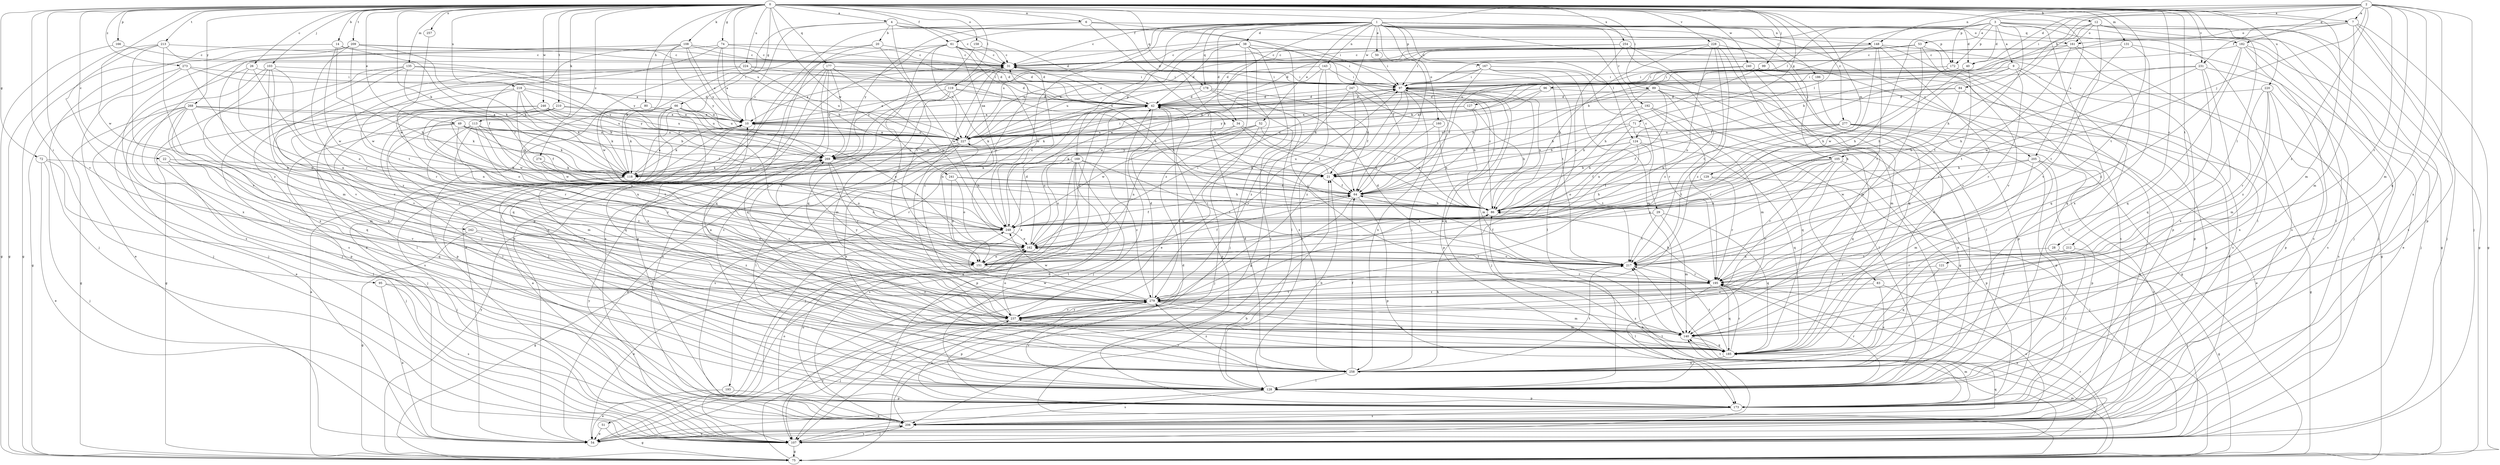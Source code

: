 strict digraph  {
0;
1;
2;
3;
4;
6;
7;
9;
10;
12;
14;
20;
21;
22;
26;
28;
29;
31;
34;
38;
40;
42;
49;
50;
51;
52;
53;
54;
61;
64;
66;
71;
72;
74;
75;
80;
83;
84;
86;
89;
95;
96;
97;
99;
103;
105;
107;
108;
113;
118;
119;
121;
124;
127;
128;
129;
131;
135;
140;
143;
148;
151;
158;
160;
161;
162;
166;
167;
169;
172;
173;
177;
178;
182;
185;
186;
192;
193;
195;
205;
206;
209;
210;
212;
213;
217;
218;
220;
224;
227;
228;
231;
237;
240;
241;
242;
246;
247;
248;
254;
257;
258;
268;
269;
273;
274;
277;
279;
0 -> 4  [label=a];
0 -> 6  [label=a];
0 -> 7  [label=a];
0 -> 12  [label=b];
0 -> 14  [label=b];
0 -> 22  [label=c];
0 -> 26  [label=c];
0 -> 28  [label=c];
0 -> 34  [label=d];
0 -> 49  [label=e];
0 -> 61  [label=f];
0 -> 66  [label=g];
0 -> 71  [label=g];
0 -> 72  [label=g];
0 -> 74  [label=g];
0 -> 80  [label=h];
0 -> 89  [label=i];
0 -> 95  [label=i];
0 -> 99  [label=j];
0 -> 103  [label=j];
0 -> 108  [label=k];
0 -> 113  [label=k];
0 -> 118  [label=k];
0 -> 119  [label=l];
0 -> 121  [label=l];
0 -> 129  [label=m];
0 -> 131  [label=m];
0 -> 135  [label=m];
0 -> 140  [label=m];
0 -> 158  [label=o];
0 -> 166  [label=p];
0 -> 177  [label=q];
0 -> 178  [label=q];
0 -> 205  [label=s];
0 -> 209  [label=t];
0 -> 210  [label=t];
0 -> 212  [label=t];
0 -> 213  [label=t];
0 -> 217  [label=t];
0 -> 218  [label=u];
0 -> 220  [label=u];
0 -> 224  [label=u];
0 -> 227  [label=u];
0 -> 228  [label=v];
0 -> 231  [label=v];
0 -> 237  [label=v];
0 -> 240  [label=w];
0 -> 241  [label=w];
0 -> 242  [label=w];
0 -> 246  [label=w];
0 -> 254  [label=x];
0 -> 257  [label=x];
0 -> 268  [label=y];
0 -> 273  [label=z];
0 -> 274  [label=z];
0 -> 277  [label=z];
1 -> 29  [label=c];
1 -> 31  [label=c];
1 -> 34  [label=d];
1 -> 38  [label=d];
1 -> 40  [label=d];
1 -> 50  [label=e];
1 -> 51  [label=e];
1 -> 52  [label=e];
1 -> 61  [label=f];
1 -> 64  [label=f];
1 -> 83  [label=h];
1 -> 105  [label=j];
1 -> 124  [label=l];
1 -> 143  [label=n];
1 -> 148  [label=n];
1 -> 160  [label=o];
1 -> 167  [label=p];
1 -> 169  [label=p];
1 -> 178  [label=q];
1 -> 182  [label=q];
1 -> 186  [label=r];
1 -> 192  [label=r];
1 -> 193  [label=r];
1 -> 205  [label=s];
1 -> 227  [label=u];
1 -> 247  [label=w];
1 -> 248  [label=w];
2 -> 7  [label=a];
2 -> 40  [label=d];
2 -> 84  [label=h];
2 -> 96  [label=i];
2 -> 105  [label=j];
2 -> 107  [label=j];
2 -> 140  [label=m];
2 -> 148  [label=n];
2 -> 172  [label=p];
2 -> 182  [label=q];
2 -> 185  [label=q];
2 -> 195  [label=r];
2 -> 258  [label=x];
2 -> 279  [label=z];
3 -> 9  [label=a];
3 -> 31  [label=c];
3 -> 40  [label=d];
3 -> 53  [label=e];
3 -> 75  [label=g];
3 -> 107  [label=j];
3 -> 124  [label=l];
3 -> 127  [label=l];
3 -> 151  [label=n];
3 -> 172  [label=p];
3 -> 206  [label=s];
3 -> 217  [label=t];
3 -> 258  [label=x];
4 -> 20  [label=b];
4 -> 31  [label=c];
4 -> 42  [label=d];
4 -> 97  [label=i];
4 -> 107  [label=j];
4 -> 172  [label=p];
4 -> 173  [label=p];
4 -> 217  [label=t];
6 -> 54  [label=e];
6 -> 64  [label=f];
6 -> 86  [label=h];
6 -> 161  [label=o];
6 -> 269  [label=y];
7 -> 21  [label=b];
7 -> 75  [label=g];
7 -> 107  [label=j];
7 -> 140  [label=m];
7 -> 161  [label=o];
7 -> 173  [label=p];
7 -> 231  [label=f];
9 -> 64  [label=f];
9 -> 86  [label=h];
9 -> 97  [label=i];
9 -> 128  [label=l];
9 -> 173  [label=p];
9 -> 195  [label=r];
10 -> 31  [label=c];
10 -> 118  [label=k];
10 -> 227  [label=u];
12 -> 21  [label=b];
12 -> 75  [label=g];
12 -> 86  [label=h];
12 -> 107  [label=j];
12 -> 161  [label=o];
12 -> 206  [label=s];
12 -> 237  [label=v];
14 -> 31  [label=c];
14 -> 86  [label=h];
14 -> 107  [label=j];
14 -> 118  [label=k];
14 -> 248  [label=w];
20 -> 31  [label=c];
20 -> 54  [label=e];
20 -> 185  [label=q];
20 -> 248  [label=w];
21 -> 64  [label=f];
21 -> 227  [label=u];
22 -> 21  [label=b];
22 -> 107  [label=j];
22 -> 185  [label=q];
22 -> 237  [label=v];
26 -> 97  [label=i];
26 -> 107  [label=j];
26 -> 151  [label=n];
26 -> 162  [label=o];
28 -> 75  [label=g];
28 -> 128  [label=l];
28 -> 151  [label=n];
29 -> 140  [label=m];
29 -> 185  [label=q];
29 -> 217  [label=t];
29 -> 248  [label=w];
31 -> 97  [label=i];
31 -> 227  [label=u];
31 -> 237  [label=v];
31 -> 269  [label=y];
34 -> 64  [label=f];
34 -> 86  [label=h];
34 -> 162  [label=o];
34 -> 227  [label=u];
38 -> 31  [label=c];
38 -> 42  [label=d];
38 -> 54  [label=e];
38 -> 107  [label=j];
38 -> 206  [label=s];
38 -> 217  [label=t];
38 -> 227  [label=u];
38 -> 279  [label=z];
40 -> 86  [label=h];
40 -> 97  [label=i];
40 -> 195  [label=r];
40 -> 269  [label=y];
42 -> 10  [label=a];
42 -> 31  [label=c];
42 -> 54  [label=e];
42 -> 107  [label=j];
42 -> 118  [label=k];
42 -> 173  [label=p];
49 -> 21  [label=b];
49 -> 64  [label=f];
49 -> 107  [label=j];
49 -> 118  [label=k];
49 -> 128  [label=l];
49 -> 151  [label=n];
49 -> 227  [label=u];
50 -> 97  [label=i];
51 -> 54  [label=e];
51 -> 75  [label=g];
52 -> 86  [label=h];
52 -> 107  [label=j];
52 -> 151  [label=n];
52 -> 227  [label=u];
52 -> 248  [label=w];
53 -> 31  [label=c];
53 -> 42  [label=d];
53 -> 97  [label=i];
53 -> 173  [label=p];
53 -> 195  [label=r];
53 -> 237  [label=v];
54 -> 42  [label=d];
61 -> 31  [label=c];
61 -> 42  [label=d];
61 -> 54  [label=e];
61 -> 97  [label=i];
61 -> 162  [label=o];
61 -> 195  [label=r];
61 -> 206  [label=s];
61 -> 227  [label=u];
61 -> 248  [label=w];
64 -> 86  [label=h];
64 -> 162  [label=o];
64 -> 173  [label=p];
64 -> 237  [label=v];
66 -> 10  [label=a];
66 -> 118  [label=k];
66 -> 151  [label=n];
66 -> 162  [label=o];
66 -> 173  [label=p];
66 -> 185  [label=q];
66 -> 217  [label=t];
66 -> 227  [label=u];
66 -> 258  [label=x];
71 -> 21  [label=b];
71 -> 86  [label=h];
71 -> 185  [label=q];
71 -> 227  [label=u];
71 -> 258  [label=x];
72 -> 54  [label=e];
72 -> 107  [label=j];
72 -> 118  [label=k];
72 -> 128  [label=l];
74 -> 10  [label=a];
74 -> 21  [label=b];
74 -> 31  [label=c];
74 -> 42  [label=d];
74 -> 128  [label=l];
74 -> 217  [label=t];
75 -> 10  [label=a];
75 -> 21  [label=b];
75 -> 140  [label=m];
75 -> 195  [label=r];
75 -> 269  [label=y];
75 -> 279  [label=z];
80 -> 10  [label=a];
80 -> 118  [label=k];
83 -> 206  [label=s];
83 -> 258  [label=x];
83 -> 279  [label=z];
84 -> 42  [label=d];
84 -> 86  [label=h];
84 -> 227  [label=u];
84 -> 258  [label=x];
86 -> 31  [label=c];
86 -> 248  [label=w];
89 -> 21  [label=b];
89 -> 42  [label=d];
89 -> 75  [label=g];
89 -> 86  [label=h];
89 -> 128  [label=l];
89 -> 140  [label=m];
89 -> 151  [label=n];
95 -> 54  [label=e];
95 -> 206  [label=s];
95 -> 279  [label=z];
96 -> 42  [label=d];
96 -> 118  [label=k];
96 -> 173  [label=p];
96 -> 269  [label=y];
97 -> 42  [label=d];
97 -> 86  [label=h];
97 -> 107  [label=j];
97 -> 140  [label=m];
97 -> 173  [label=p];
97 -> 185  [label=q];
97 -> 237  [label=v];
97 -> 258  [label=x];
97 -> 279  [label=z];
99 -> 54  [label=e];
99 -> 86  [label=h];
99 -> 97  [label=i];
103 -> 97  [label=i];
103 -> 107  [label=j];
103 -> 195  [label=r];
103 -> 237  [label=v];
103 -> 258  [label=x];
103 -> 279  [label=z];
105 -> 21  [label=b];
105 -> 64  [label=f];
105 -> 128  [label=l];
105 -> 151  [label=n];
105 -> 162  [label=o];
105 -> 173  [label=p];
105 -> 195  [label=r];
105 -> 237  [label=v];
107 -> 10  [label=a];
107 -> 75  [label=g];
107 -> 86  [label=h];
107 -> 206  [label=s];
107 -> 217  [label=t];
107 -> 269  [label=y];
108 -> 10  [label=a];
108 -> 31  [label=c];
108 -> 42  [label=d];
108 -> 64  [label=f];
108 -> 118  [label=k];
108 -> 140  [label=m];
108 -> 227  [label=u];
108 -> 269  [label=y];
113 -> 64  [label=f];
113 -> 128  [label=l];
113 -> 140  [label=m];
113 -> 217  [label=t];
113 -> 227  [label=u];
113 -> 237  [label=v];
113 -> 248  [label=w];
113 -> 279  [label=z];
118 -> 10  [label=a];
118 -> 107  [label=j];
118 -> 128  [label=l];
118 -> 269  [label=y];
119 -> 10  [label=a];
119 -> 42  [label=d];
119 -> 86  [label=h];
119 -> 140  [label=m];
119 -> 151  [label=n];
119 -> 206  [label=s];
121 -> 185  [label=q];
121 -> 195  [label=r];
124 -> 118  [label=k];
124 -> 162  [label=o];
124 -> 185  [label=q];
124 -> 217  [label=t];
124 -> 269  [label=y];
124 -> 279  [label=z];
127 -> 10  [label=a];
127 -> 64  [label=f];
127 -> 86  [label=h];
127 -> 118  [label=k];
128 -> 21  [label=b];
128 -> 31  [label=c];
128 -> 54  [label=e];
128 -> 173  [label=p];
128 -> 195  [label=r];
128 -> 206  [label=s];
128 -> 279  [label=z];
129 -> 64  [label=f];
129 -> 86  [label=h];
129 -> 107  [label=j];
129 -> 195  [label=r];
131 -> 31  [label=c];
131 -> 128  [label=l];
131 -> 185  [label=q];
131 -> 217  [label=t];
135 -> 10  [label=a];
135 -> 64  [label=f];
135 -> 97  [label=i];
135 -> 107  [label=j];
135 -> 206  [label=s];
135 -> 237  [label=v];
140 -> 10  [label=a];
140 -> 185  [label=q];
140 -> 248  [label=w];
140 -> 279  [label=z];
143 -> 75  [label=g];
143 -> 97  [label=i];
143 -> 128  [label=l];
143 -> 227  [label=u];
143 -> 248  [label=w];
148 -> 31  [label=c];
148 -> 42  [label=d];
148 -> 75  [label=g];
148 -> 118  [label=k];
148 -> 128  [label=l];
148 -> 217  [label=t];
148 -> 237  [label=v];
148 -> 248  [label=w];
151 -> 42  [label=d];
151 -> 54  [label=e];
151 -> 64  [label=f];
151 -> 195  [label=r];
158 -> 31  [label=c];
158 -> 185  [label=q];
160 -> 64  [label=f];
160 -> 86  [label=h];
160 -> 227  [label=u];
161 -> 31  [label=c];
161 -> 128  [label=l];
161 -> 185  [label=q];
161 -> 217  [label=t];
161 -> 227  [label=u];
162 -> 42  [label=d];
162 -> 97  [label=i];
162 -> 151  [label=n];
162 -> 217  [label=t];
166 -> 31  [label=c];
166 -> 75  [label=g];
167 -> 10  [label=a];
167 -> 64  [label=f];
167 -> 75  [label=g];
167 -> 97  [label=i];
167 -> 128  [label=l];
167 -> 140  [label=m];
167 -> 195  [label=r];
167 -> 227  [label=u];
169 -> 107  [label=j];
169 -> 118  [label=k];
169 -> 128  [label=l];
169 -> 162  [label=o];
169 -> 173  [label=p];
169 -> 206  [label=s];
169 -> 217  [label=t];
169 -> 279  [label=z];
172 -> 10  [label=a];
172 -> 86  [label=h];
172 -> 97  [label=i];
172 -> 206  [label=s];
173 -> 107  [label=j];
173 -> 140  [label=m];
173 -> 162  [label=o];
173 -> 206  [label=s];
173 -> 217  [label=t];
173 -> 237  [label=v];
177 -> 86  [label=h];
177 -> 97  [label=i];
177 -> 173  [label=p];
177 -> 185  [label=q];
177 -> 248  [label=w];
177 -> 258  [label=x];
177 -> 269  [label=y];
177 -> 279  [label=z];
178 -> 10  [label=a];
178 -> 42  [label=d];
178 -> 64  [label=f];
178 -> 195  [label=r];
178 -> 258  [label=x];
182 -> 31  [label=c];
182 -> 54  [label=e];
182 -> 107  [label=j];
182 -> 185  [label=q];
182 -> 206  [label=s];
182 -> 279  [label=z];
185 -> 195  [label=r];
185 -> 217  [label=t];
185 -> 258  [label=x];
186 -> 173  [label=p];
192 -> 10  [label=a];
192 -> 21  [label=b];
192 -> 128  [label=l];
192 -> 185  [label=q];
192 -> 195  [label=r];
193 -> 54  [label=e];
193 -> 173  [label=p];
195 -> 54  [label=e];
195 -> 86  [label=h];
195 -> 128  [label=l];
195 -> 185  [label=q];
195 -> 279  [label=z];
205 -> 21  [label=b];
205 -> 128  [label=l];
205 -> 140  [label=m];
205 -> 173  [label=p];
205 -> 206  [label=s];
205 -> 248  [label=w];
206 -> 42  [label=d];
206 -> 54  [label=e];
206 -> 107  [label=j];
206 -> 162  [label=o];
206 -> 185  [label=q];
209 -> 31  [label=c];
209 -> 42  [label=d];
209 -> 75  [label=g];
209 -> 118  [label=k];
209 -> 195  [label=r];
209 -> 206  [label=s];
209 -> 248  [label=w];
210 -> 10  [label=a];
210 -> 162  [label=o];
210 -> 185  [label=q];
210 -> 206  [label=s];
210 -> 227  [label=u];
210 -> 248  [label=w];
210 -> 258  [label=x];
212 -> 107  [label=j];
212 -> 195  [label=r];
212 -> 217  [label=t];
213 -> 31  [label=c];
213 -> 75  [label=g];
213 -> 237  [label=v];
213 -> 258  [label=x];
213 -> 269  [label=y];
213 -> 279  [label=z];
217 -> 42  [label=d];
217 -> 64  [label=f];
217 -> 162  [label=o];
217 -> 195  [label=r];
218 -> 21  [label=b];
218 -> 42  [label=d];
218 -> 86  [label=h];
218 -> 118  [label=k];
218 -> 151  [label=n];
218 -> 237  [label=v];
218 -> 269  [label=y];
220 -> 42  [label=d];
220 -> 140  [label=m];
220 -> 173  [label=p];
220 -> 195  [label=r];
220 -> 206  [label=s];
220 -> 279  [label=z];
224 -> 42  [label=d];
224 -> 97  [label=i];
224 -> 185  [label=q];
224 -> 227  [label=u];
224 -> 248  [label=w];
224 -> 258  [label=x];
227 -> 10  [label=a];
227 -> 54  [label=e];
227 -> 128  [label=l];
227 -> 206  [label=s];
227 -> 258  [label=x];
227 -> 269  [label=y];
228 -> 31  [label=c];
228 -> 86  [label=h];
228 -> 140  [label=m];
228 -> 162  [label=o];
228 -> 217  [label=t];
228 -> 227  [label=u];
228 -> 258  [label=x];
228 -> 279  [label=z];
231 -> 86  [label=h];
231 -> 97  [label=i];
231 -> 185  [label=q];
231 -> 206  [label=s];
231 -> 248  [label=w];
231 -> 258  [label=x];
237 -> 97  [label=i];
237 -> 107  [label=j];
237 -> 140  [label=m];
237 -> 162  [label=o];
237 -> 217  [label=t];
237 -> 279  [label=z];
240 -> 64  [label=f];
240 -> 97  [label=i];
240 -> 128  [label=l];
240 -> 140  [label=m];
241 -> 64  [label=f];
241 -> 86  [label=h];
241 -> 151  [label=n];
241 -> 162  [label=o];
242 -> 75  [label=g];
242 -> 162  [label=o];
242 -> 279  [label=z];
246 -> 10  [label=a];
246 -> 21  [label=b];
246 -> 75  [label=g];
246 -> 128  [label=l];
246 -> 195  [label=r];
246 -> 227  [label=u];
246 -> 269  [label=y];
247 -> 21  [label=b];
247 -> 42  [label=d];
247 -> 86  [label=h];
247 -> 128  [label=l];
247 -> 279  [label=z];
248 -> 31  [label=c];
248 -> 64  [label=f];
248 -> 75  [label=g];
248 -> 162  [label=o];
254 -> 31  [label=c];
254 -> 97  [label=i];
254 -> 162  [label=o];
254 -> 185  [label=q];
254 -> 206  [label=s];
254 -> 279  [label=z];
257 -> 248  [label=w];
258 -> 42  [label=d];
258 -> 64  [label=f];
258 -> 86  [label=h];
258 -> 97  [label=i];
258 -> 128  [label=l];
258 -> 217  [label=t];
258 -> 237  [label=v];
258 -> 279  [label=z];
268 -> 10  [label=a];
268 -> 54  [label=e];
268 -> 75  [label=g];
268 -> 118  [label=k];
268 -> 140  [label=m];
268 -> 173  [label=p];
268 -> 185  [label=q];
268 -> 227  [label=u];
268 -> 279  [label=z];
269 -> 21  [label=b];
269 -> 97  [label=i];
269 -> 118  [label=k];
269 -> 151  [label=n];
269 -> 195  [label=r];
269 -> 237  [label=v];
273 -> 54  [label=e];
273 -> 75  [label=g];
273 -> 97  [label=i];
273 -> 151  [label=n];
273 -> 269  [label=y];
274 -> 86  [label=h];
274 -> 118  [label=k];
274 -> 162  [label=o];
277 -> 54  [label=e];
277 -> 64  [label=f];
277 -> 75  [label=g];
277 -> 86  [label=h];
277 -> 173  [label=p];
277 -> 206  [label=s];
277 -> 217  [label=t];
277 -> 227  [label=u];
279 -> 31  [label=c];
279 -> 42  [label=d];
279 -> 140  [label=m];
279 -> 173  [label=p];
279 -> 185  [label=q];
279 -> 237  [label=v];
279 -> 248  [label=w];
279 -> 269  [label=y];
}
